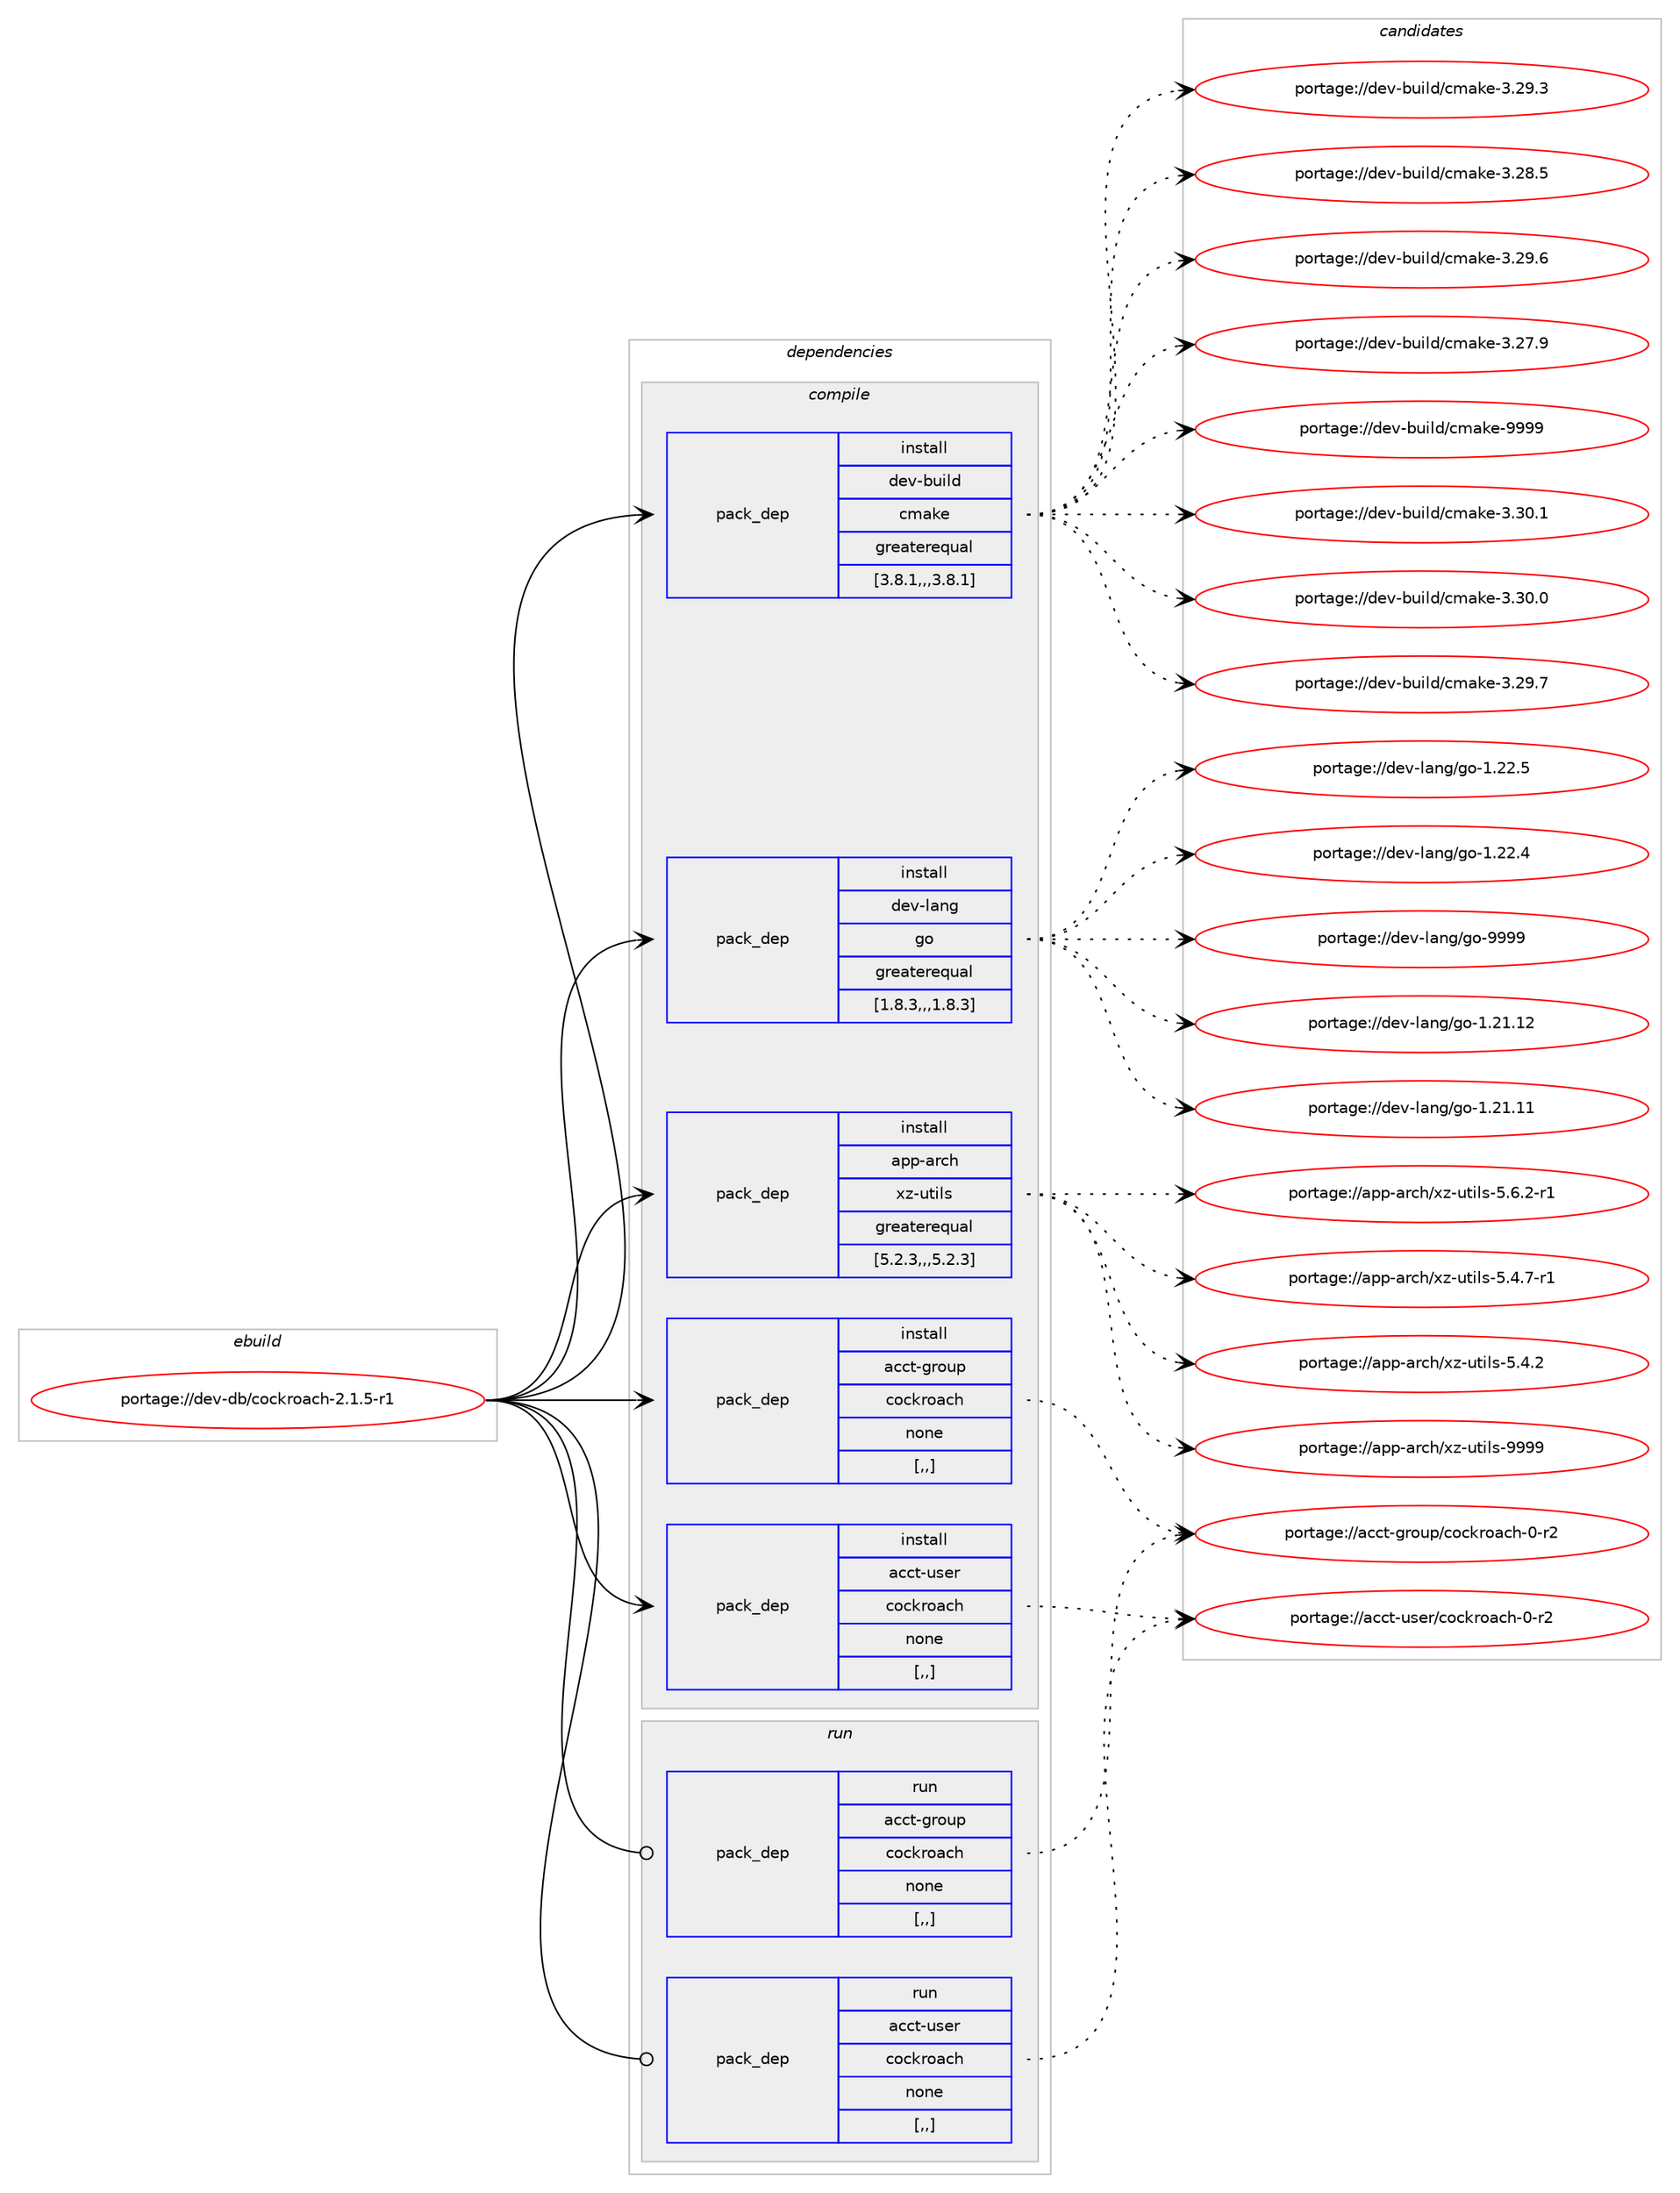 digraph prolog {

# *************
# Graph options
# *************

newrank=true;
concentrate=true;
compound=true;
graph [rankdir=LR,fontname=Helvetica,fontsize=10,ranksep=1.5];#, ranksep=2.5, nodesep=0.2];
edge  [arrowhead=vee];
node  [fontname=Helvetica,fontsize=10];

# **********
# The ebuild
# **********

subgraph cluster_leftcol {
color=gray;
label=<<i>ebuild</i>>;
id [label="portage://dev-db/cockroach-2.1.5-r1", color=red, width=4, href="../dev-db/cockroach-2.1.5-r1.svg"];
}

# ****************
# The dependencies
# ****************

subgraph cluster_midcol {
color=gray;
label=<<i>dependencies</i>>;
subgraph cluster_compile {
fillcolor="#eeeeee";
style=filled;
label=<<i>compile</i>>;
subgraph pack48172 {
dependency66269 [label=<<TABLE BORDER="0" CELLBORDER="1" CELLSPACING="0" CELLPADDING="4" WIDTH="220"><TR><TD ROWSPAN="6" CELLPADDING="30">pack_dep</TD></TR><TR><TD WIDTH="110">install</TD></TR><TR><TD>acct-group</TD></TR><TR><TD>cockroach</TD></TR><TR><TD>none</TD></TR><TR><TD>[,,]</TD></TR></TABLE>>, shape=none, color=blue];
}
id:e -> dependency66269:w [weight=20,style="solid",arrowhead="vee"];
subgraph pack48173 {
dependency66270 [label=<<TABLE BORDER="0" CELLBORDER="1" CELLSPACING="0" CELLPADDING="4" WIDTH="220"><TR><TD ROWSPAN="6" CELLPADDING="30">pack_dep</TD></TR><TR><TD WIDTH="110">install</TD></TR><TR><TD>acct-user</TD></TR><TR><TD>cockroach</TD></TR><TR><TD>none</TD></TR><TR><TD>[,,]</TD></TR></TABLE>>, shape=none, color=blue];
}
id:e -> dependency66270:w [weight=20,style="solid",arrowhead="vee"];
subgraph pack48174 {
dependency66271 [label=<<TABLE BORDER="0" CELLBORDER="1" CELLSPACING="0" CELLPADDING="4" WIDTH="220"><TR><TD ROWSPAN="6" CELLPADDING="30">pack_dep</TD></TR><TR><TD WIDTH="110">install</TD></TR><TR><TD>app-arch</TD></TR><TR><TD>xz-utils</TD></TR><TR><TD>greaterequal</TD></TR><TR><TD>[5.2.3,,,5.2.3]</TD></TR></TABLE>>, shape=none, color=blue];
}
id:e -> dependency66271:w [weight=20,style="solid",arrowhead="vee"];
subgraph pack48175 {
dependency66272 [label=<<TABLE BORDER="0" CELLBORDER="1" CELLSPACING="0" CELLPADDING="4" WIDTH="220"><TR><TD ROWSPAN="6" CELLPADDING="30">pack_dep</TD></TR><TR><TD WIDTH="110">install</TD></TR><TR><TD>dev-build</TD></TR><TR><TD>cmake</TD></TR><TR><TD>greaterequal</TD></TR><TR><TD>[3.8.1,,,3.8.1]</TD></TR></TABLE>>, shape=none, color=blue];
}
id:e -> dependency66272:w [weight=20,style="solid",arrowhead="vee"];
subgraph pack48176 {
dependency66273 [label=<<TABLE BORDER="0" CELLBORDER="1" CELLSPACING="0" CELLPADDING="4" WIDTH="220"><TR><TD ROWSPAN="6" CELLPADDING="30">pack_dep</TD></TR><TR><TD WIDTH="110">install</TD></TR><TR><TD>dev-lang</TD></TR><TR><TD>go</TD></TR><TR><TD>greaterequal</TD></TR><TR><TD>[1.8.3,,,1.8.3]</TD></TR></TABLE>>, shape=none, color=blue];
}
id:e -> dependency66273:w [weight=20,style="solid",arrowhead="vee"];
}
subgraph cluster_compileandrun {
fillcolor="#eeeeee";
style=filled;
label=<<i>compile and run</i>>;
}
subgraph cluster_run {
fillcolor="#eeeeee";
style=filled;
label=<<i>run</i>>;
subgraph pack48177 {
dependency66274 [label=<<TABLE BORDER="0" CELLBORDER="1" CELLSPACING="0" CELLPADDING="4" WIDTH="220"><TR><TD ROWSPAN="6" CELLPADDING="30">pack_dep</TD></TR><TR><TD WIDTH="110">run</TD></TR><TR><TD>acct-group</TD></TR><TR><TD>cockroach</TD></TR><TR><TD>none</TD></TR><TR><TD>[,,]</TD></TR></TABLE>>, shape=none, color=blue];
}
id:e -> dependency66274:w [weight=20,style="solid",arrowhead="odot"];
subgraph pack48178 {
dependency66275 [label=<<TABLE BORDER="0" CELLBORDER="1" CELLSPACING="0" CELLPADDING="4" WIDTH="220"><TR><TD ROWSPAN="6" CELLPADDING="30">pack_dep</TD></TR><TR><TD WIDTH="110">run</TD></TR><TR><TD>acct-user</TD></TR><TR><TD>cockroach</TD></TR><TR><TD>none</TD></TR><TR><TD>[,,]</TD></TR></TABLE>>, shape=none, color=blue];
}
id:e -> dependency66275:w [weight=20,style="solid",arrowhead="odot"];
}
}

# **************
# The candidates
# **************

subgraph cluster_choices {
rank=same;
color=gray;
label=<<i>candidates</i>>;

subgraph choice48172 {
color=black;
nodesep=1;
choice97999911645103114111117112479911199107114111979910445484511450 [label="portage://acct-group/cockroach-0-r2", color=red, width=4,href="../acct-group/cockroach-0-r2.svg"];
dependency66269:e -> choice97999911645103114111117112479911199107114111979910445484511450:w [style=dotted,weight="100"];
}
subgraph choice48173 {
color=black;
nodesep=1;
choice97999911645117115101114479911199107114111979910445484511450 [label="portage://acct-user/cockroach-0-r2", color=red, width=4,href="../acct-user/cockroach-0-r2.svg"];
dependency66270:e -> choice97999911645117115101114479911199107114111979910445484511450:w [style=dotted,weight="100"];
}
subgraph choice48174 {
color=black;
nodesep=1;
choice9711211245971149910447120122451171161051081154557575757 [label="portage://app-arch/xz-utils-9999", color=red, width=4,href="../app-arch/xz-utils-9999.svg"];
choice9711211245971149910447120122451171161051081154553465446504511449 [label="portage://app-arch/xz-utils-5.6.2-r1", color=red, width=4,href="../app-arch/xz-utils-5.6.2-r1.svg"];
choice9711211245971149910447120122451171161051081154553465246554511449 [label="portage://app-arch/xz-utils-5.4.7-r1", color=red, width=4,href="../app-arch/xz-utils-5.4.7-r1.svg"];
choice971121124597114991044712012245117116105108115455346524650 [label="portage://app-arch/xz-utils-5.4.2", color=red, width=4,href="../app-arch/xz-utils-5.4.2.svg"];
dependency66271:e -> choice9711211245971149910447120122451171161051081154557575757:w [style=dotted,weight="100"];
dependency66271:e -> choice9711211245971149910447120122451171161051081154553465446504511449:w [style=dotted,weight="100"];
dependency66271:e -> choice9711211245971149910447120122451171161051081154553465246554511449:w [style=dotted,weight="100"];
dependency66271:e -> choice971121124597114991044712012245117116105108115455346524650:w [style=dotted,weight="100"];
}
subgraph choice48175 {
color=black;
nodesep=1;
choice10010111845981171051081004799109971071014557575757 [label="portage://dev-build/cmake-9999", color=red, width=4,href="../dev-build/cmake-9999.svg"];
choice100101118459811710510810047991099710710145514651484649 [label="portage://dev-build/cmake-3.30.1", color=red, width=4,href="../dev-build/cmake-3.30.1.svg"];
choice100101118459811710510810047991099710710145514651484648 [label="portage://dev-build/cmake-3.30.0", color=red, width=4,href="../dev-build/cmake-3.30.0.svg"];
choice100101118459811710510810047991099710710145514650574655 [label="portage://dev-build/cmake-3.29.7", color=red, width=4,href="../dev-build/cmake-3.29.7.svg"];
choice100101118459811710510810047991099710710145514650574654 [label="portage://dev-build/cmake-3.29.6", color=red, width=4,href="../dev-build/cmake-3.29.6.svg"];
choice100101118459811710510810047991099710710145514650574651 [label="portage://dev-build/cmake-3.29.3", color=red, width=4,href="../dev-build/cmake-3.29.3.svg"];
choice100101118459811710510810047991099710710145514650564653 [label="portage://dev-build/cmake-3.28.5", color=red, width=4,href="../dev-build/cmake-3.28.5.svg"];
choice100101118459811710510810047991099710710145514650554657 [label="portage://dev-build/cmake-3.27.9", color=red, width=4,href="../dev-build/cmake-3.27.9.svg"];
dependency66272:e -> choice10010111845981171051081004799109971071014557575757:w [style=dotted,weight="100"];
dependency66272:e -> choice100101118459811710510810047991099710710145514651484649:w [style=dotted,weight="100"];
dependency66272:e -> choice100101118459811710510810047991099710710145514651484648:w [style=dotted,weight="100"];
dependency66272:e -> choice100101118459811710510810047991099710710145514650574655:w [style=dotted,weight="100"];
dependency66272:e -> choice100101118459811710510810047991099710710145514650574654:w [style=dotted,weight="100"];
dependency66272:e -> choice100101118459811710510810047991099710710145514650574651:w [style=dotted,weight="100"];
dependency66272:e -> choice100101118459811710510810047991099710710145514650564653:w [style=dotted,weight="100"];
dependency66272:e -> choice100101118459811710510810047991099710710145514650554657:w [style=dotted,weight="100"];
}
subgraph choice48176 {
color=black;
nodesep=1;
choice1001011184510897110103471031114557575757 [label="portage://dev-lang/go-9999", color=red, width=4,href="../dev-lang/go-9999.svg"];
choice10010111845108971101034710311145494650504653 [label="portage://dev-lang/go-1.22.5", color=red, width=4,href="../dev-lang/go-1.22.5.svg"];
choice10010111845108971101034710311145494650504652 [label="portage://dev-lang/go-1.22.4", color=red, width=4,href="../dev-lang/go-1.22.4.svg"];
choice1001011184510897110103471031114549465049464950 [label="portage://dev-lang/go-1.21.12", color=red, width=4,href="../dev-lang/go-1.21.12.svg"];
choice1001011184510897110103471031114549465049464949 [label="portage://dev-lang/go-1.21.11", color=red, width=4,href="../dev-lang/go-1.21.11.svg"];
dependency66273:e -> choice1001011184510897110103471031114557575757:w [style=dotted,weight="100"];
dependency66273:e -> choice10010111845108971101034710311145494650504653:w [style=dotted,weight="100"];
dependency66273:e -> choice10010111845108971101034710311145494650504652:w [style=dotted,weight="100"];
dependency66273:e -> choice1001011184510897110103471031114549465049464950:w [style=dotted,weight="100"];
dependency66273:e -> choice1001011184510897110103471031114549465049464949:w [style=dotted,weight="100"];
}
subgraph choice48177 {
color=black;
nodesep=1;
choice97999911645103114111117112479911199107114111979910445484511450 [label="portage://acct-group/cockroach-0-r2", color=red, width=4,href="../acct-group/cockroach-0-r2.svg"];
dependency66274:e -> choice97999911645103114111117112479911199107114111979910445484511450:w [style=dotted,weight="100"];
}
subgraph choice48178 {
color=black;
nodesep=1;
choice97999911645117115101114479911199107114111979910445484511450 [label="portage://acct-user/cockroach-0-r2", color=red, width=4,href="../acct-user/cockroach-0-r2.svg"];
dependency66275:e -> choice97999911645117115101114479911199107114111979910445484511450:w [style=dotted,weight="100"];
}
}

}
